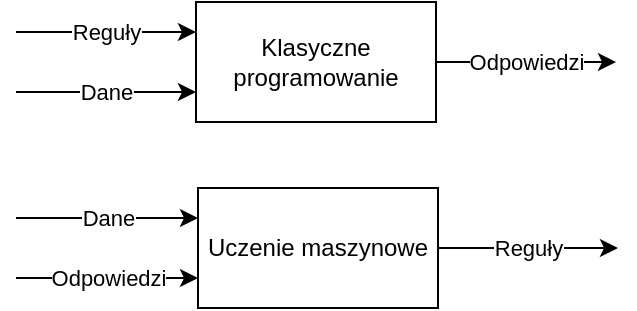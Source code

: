 <mxfile version="10.5.3" type="device"><diagram id="vGwujUPfJ_k2Q8mbPfDp" name="Page-1"><mxGraphModel dx="1329" dy="779" grid="1" gridSize="10" guides="1" tooltips="1" connect="1" arrows="1" fold="1" page="1" pageScale="1" pageWidth="827" pageHeight="1169" math="0" shadow="0"><root><mxCell id="0"/><mxCell id="1" parent="0"/><mxCell id="GFKk266dFLewjyaIL98U-1" value="Klasyczne programowanie" style="rounded=0;whiteSpace=wrap;html=1;" vertex="1" parent="1"><mxGeometry x="220" y="120" width="120" height="60" as="geometry"/></mxCell><mxCell id="GFKk266dFLewjyaIL98U-2" value="Reguły" style="endArrow=classic;html=1;entryX=0;entryY=0.25;entryDx=0;entryDy=0;" edge="1" parent="1" target="GFKk266dFLewjyaIL98U-1"><mxGeometry width="50" height="50" relative="1" as="geometry"><mxPoint x="130" y="135" as="sourcePoint"/><mxPoint x="270" y="200" as="targetPoint"/></mxGeometry></mxCell><mxCell id="GFKk266dFLewjyaIL98U-4" value="Dane" style="endArrow=classic;html=1;entryX=0;entryY=0.75;entryDx=0;entryDy=0;" edge="1" parent="1" target="GFKk266dFLewjyaIL98U-1"><mxGeometry width="50" height="50" relative="1" as="geometry"><mxPoint x="130" y="165" as="sourcePoint"/><mxPoint x="190" y="179.5" as="targetPoint"/></mxGeometry></mxCell><mxCell id="GFKk266dFLewjyaIL98U-5" value="Odpowiedzi&lt;br&gt;" style="endArrow=classic;html=1;exitX=1;exitY=0.5;exitDx=0;exitDy=0;" edge="1" parent="1" source="GFKk266dFLewjyaIL98U-1"><mxGeometry width="50" height="50" relative="1" as="geometry"><mxPoint x="130" y="250" as="sourcePoint"/><mxPoint x="430" y="150" as="targetPoint"/></mxGeometry></mxCell><mxCell id="GFKk266dFLewjyaIL98U-6" value="Uczenie maszynowe" style="rounded=0;whiteSpace=wrap;html=1;" vertex="1" parent="1"><mxGeometry x="221" y="213" width="120" height="60" as="geometry"/></mxCell><mxCell id="GFKk266dFLewjyaIL98U-7" value="Dane" style="endArrow=classic;html=1;entryX=0;entryY=0.25;entryDx=0;entryDy=0;" edge="1" target="GFKk266dFLewjyaIL98U-6" parent="1"><mxGeometry width="50" height="50" relative="1" as="geometry"><mxPoint x="130" y="228" as="sourcePoint"/><mxPoint x="271" y="293" as="targetPoint"/></mxGeometry></mxCell><mxCell id="GFKk266dFLewjyaIL98U-8" value="Odpowiedzi" style="endArrow=classic;html=1;entryX=0;entryY=0.75;entryDx=0;entryDy=0;" edge="1" target="GFKk266dFLewjyaIL98U-6" parent="1"><mxGeometry width="50" height="50" relative="1" as="geometry"><mxPoint x="130" y="258" as="sourcePoint"/><mxPoint x="191" y="272.5" as="targetPoint"/></mxGeometry></mxCell><mxCell id="GFKk266dFLewjyaIL98U-9" value="Reguły" style="endArrow=classic;html=1;exitX=1;exitY=0.5;exitDx=0;exitDy=0;" edge="1" source="GFKk266dFLewjyaIL98U-6" parent="1"><mxGeometry width="50" height="50" relative="1" as="geometry"><mxPoint x="131" y="343" as="sourcePoint"/><mxPoint x="431" y="243" as="targetPoint"/></mxGeometry></mxCell></root></mxGraphModel></diagram></mxfile>